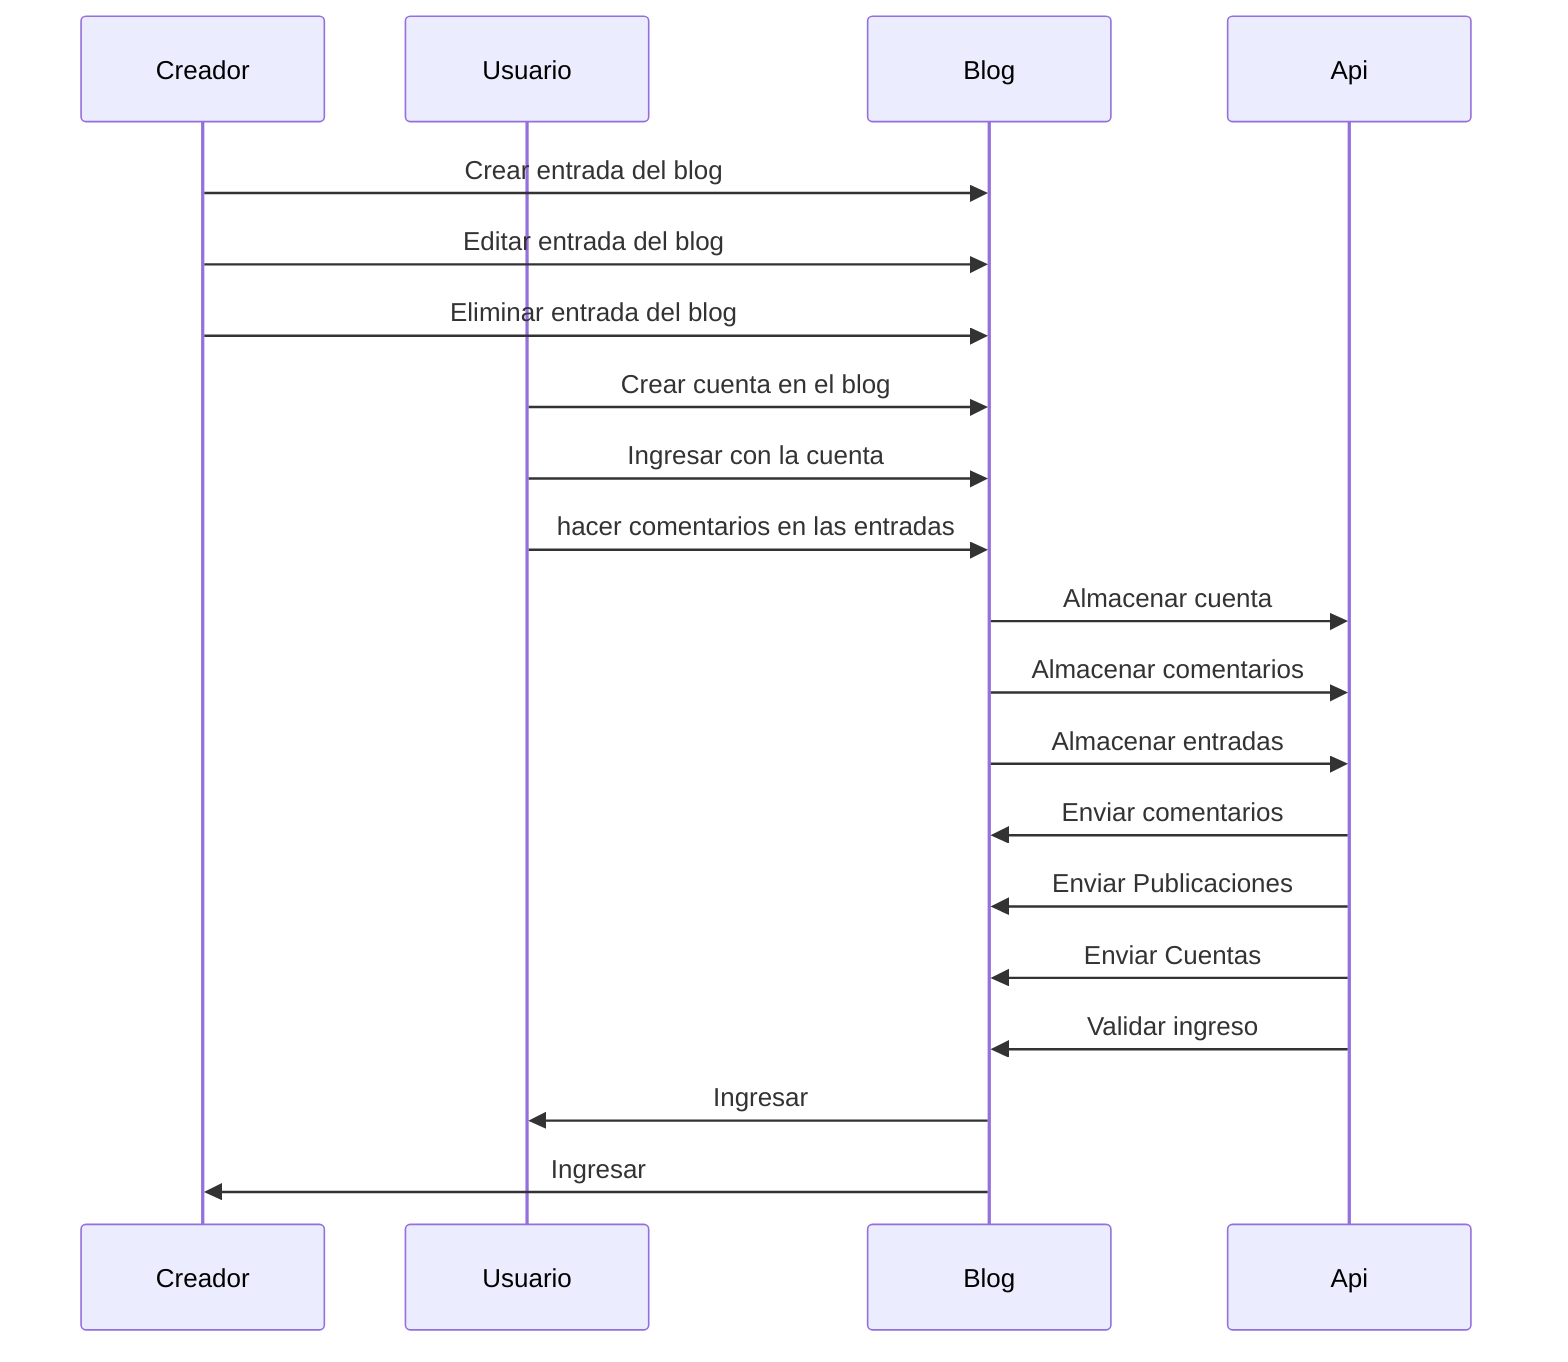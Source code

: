 sequenceDiagram
    participant Creador
    participant Usuario
    participant Blog
           participant Api
    Creador ->> Blog: Crear entrada del blog
        Creador ->> Blog: Editar entrada del blog
            Creador ->> Blog: Eliminar entrada del blog
    Usuario ->> Blog: Crear cuenta en el blog
        Usuario ->> Blog: Ingresar con la cuenta
    Usuario ->> Blog: hacer comentarios en las entradas

        Blog ->> Api: Almacenar cuenta
             Blog ->> Api: Almacenar comentarios
                  Blog ->> Api: Almacenar entradas

                    Api ->> Blog: Enviar comentarios
                       Api ->> Blog: Enviar Publicaciones
                          Api ->> Blog: Enviar Cuentas

                                Api ->> Blog: Validar ingreso

                                           
                              Blog  ->> Usuario: Ingresar 
                              Blog  ->> Creador: Ingresar